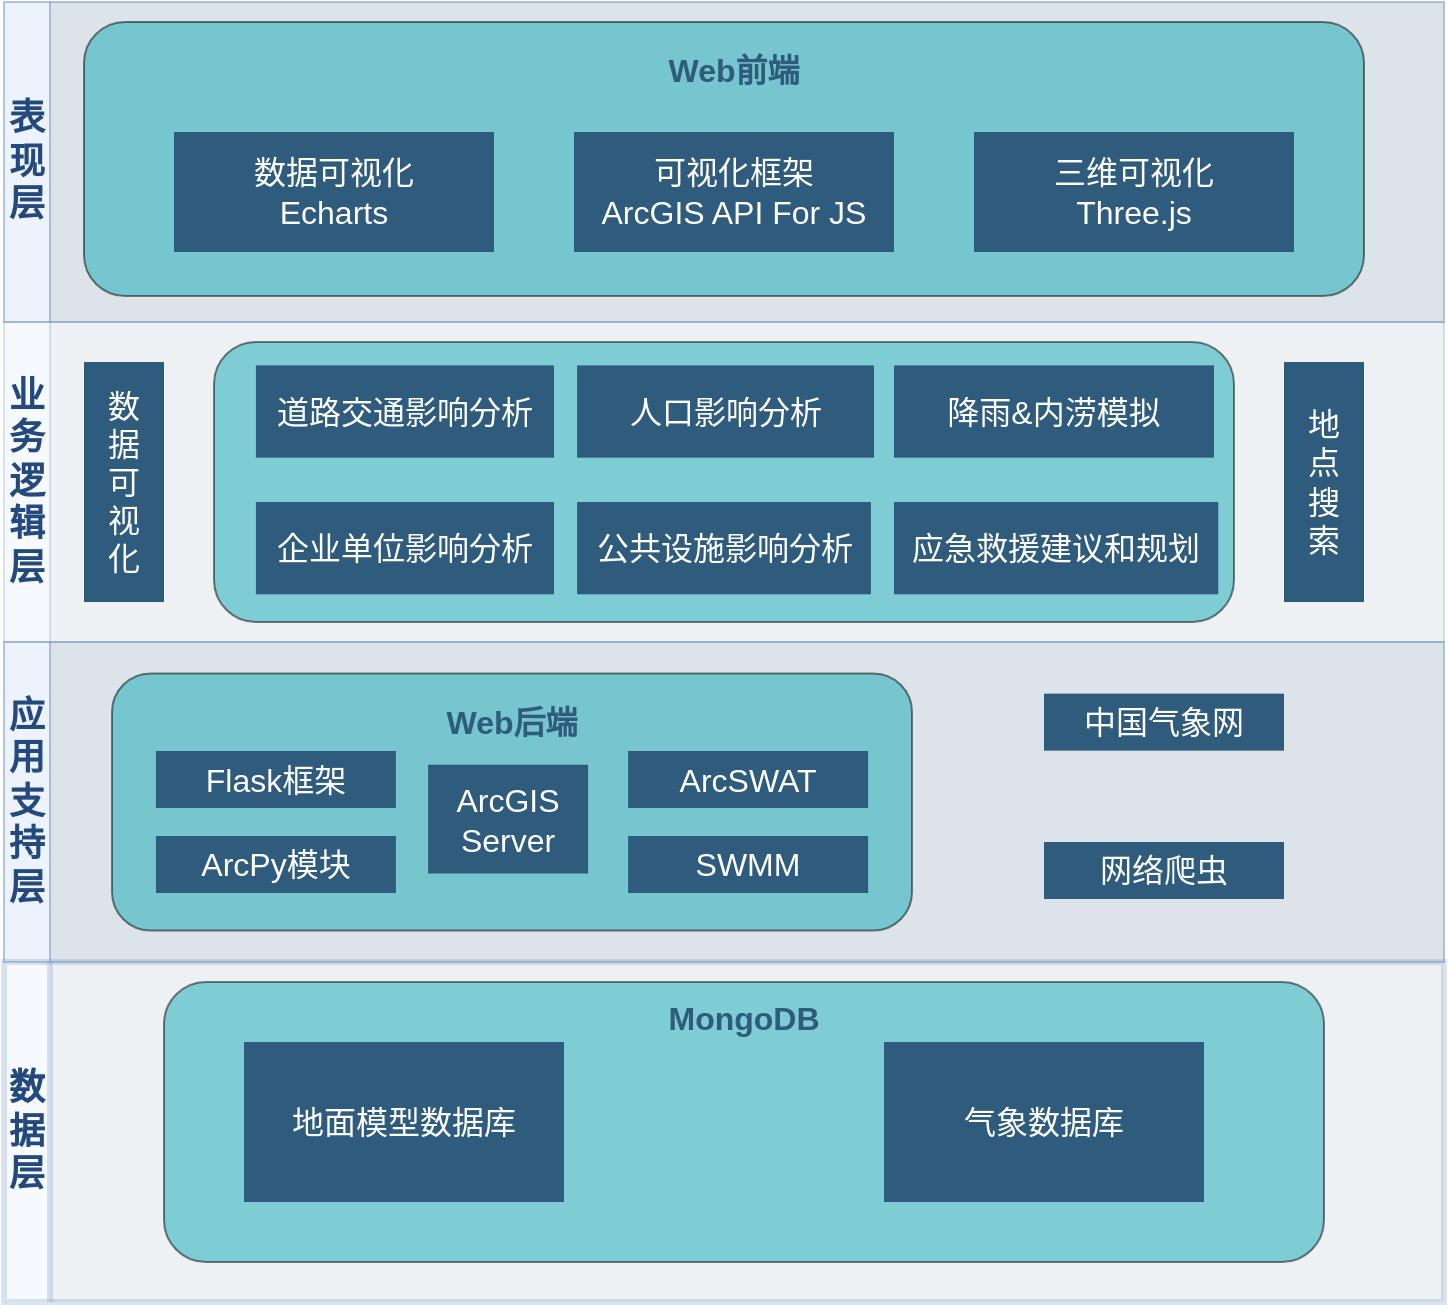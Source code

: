 <mxfile version="21.2.1" type="github">
  <diagram id="07fea595-8f29-1299-0266-81d95cde20df" name="Page-1">
    <mxGraphModel dx="1050" dy="549" grid="1" gridSize="10" guides="1" tooltips="1" connect="1" arrows="1" fold="1" page="1" pageScale="1" pageWidth="1169" pageHeight="827" background="#ffffff" math="0" shadow="0">
      <root>
        <mxCell id="0" />
        <mxCell id="1" parent="0" />
        <mxCell id="Hs9g675CFd-XTrQ7votx-217" value="&lt;font color=&quot;#23497d&quot; style=&quot;font-size: 18px;&quot;&gt;业务逻辑层&lt;/font&gt;" style="swimlane;whiteSpace=wrap;fillColor=#dae8fc;swimlaneFillColor=#BAC8D3;fontFamily=Tahoma;html=1;strokeColor=#6c8ebf;opacity=25;startSize=23;fontSize=18;swimlaneLine=1;direction=north;" vertex="1" parent="1">
          <mxGeometry x="80" y="680" width="720" height="160" as="geometry">
            <mxRectangle x="20" y="20" width="80" height="23" as="alternateBounds" />
          </mxGeometry>
        </mxCell>
        <mxCell id="Hs9g675CFd-XTrQ7votx-218" value="地点搜索" style="whiteSpace=wrap;shadow=0;fontColor=#FFFFFF;fontFamily=Helvetica;fontStyle=0;html=1;fontSize=16;plain-purple;strokeColor=none;fillColor=#2f5b7c;gradientColor=none;spacing=6;verticalAlign=middle;direction=south;" vertex="1" parent="Hs9g675CFd-XTrQ7votx-217">
          <mxGeometry x="640" y="20" width="40" height="120" as="geometry" />
        </mxCell>
        <mxCell id="Hs9g675CFd-XTrQ7votx-219" value="数据可视化" style="whiteSpace=wrap;shadow=0;fontColor=#FFFFFF;fontFamily=Helvetica;fontStyle=0;html=1;fontSize=16;plain-purple;strokeColor=none;fillColor=#2f5b7c;gradientColor=none;spacing=6;verticalAlign=middle;direction=south;horizontal=1;" vertex="1" parent="Hs9g675CFd-XTrQ7votx-217">
          <mxGeometry x="40" y="20" width="40" height="120" as="geometry" />
        </mxCell>
        <mxCell id="Hs9g675CFd-XTrQ7votx-220" value="" style="group" vertex="1" connectable="0" parent="Hs9g675CFd-XTrQ7votx-217">
          <mxGeometry x="105" y="10" width="510" height="140" as="geometry" />
        </mxCell>
        <mxCell id="Hs9g675CFd-XTrQ7votx-221" value="" style="rounded=1;whiteSpace=wrap;html=1;fillColor=#12AAB5;opacity=50;" vertex="1" parent="Hs9g675CFd-XTrQ7votx-220">
          <mxGeometry width="510.0" height="140" as="geometry" />
        </mxCell>
        <mxCell id="Hs9g675CFd-XTrQ7votx-222" value="企业单位影响分析" style="whiteSpace=wrap;shadow=0;fontColor=#FFFFFF;fontFamily=Helvetica;fontStyle=0;html=1;fontSize=16;plain-purple;strokeColor=none;fillColor=#2f5b7c;gradientColor=none;spacing=6;verticalAlign=middle;" vertex="1" parent="Hs9g675CFd-XTrQ7votx-220">
          <mxGeometry x="20.95" y="80" width="149.05" height="46.14" as="geometry" />
        </mxCell>
        <mxCell id="Hs9g675CFd-XTrQ7votx-223" value="公共设施影响分析" style="whiteSpace=wrap;shadow=0;fontColor=#FFFFFF;fontFamily=Helvetica;fontStyle=0;html=1;fontSize=16;plain-purple;strokeColor=none;fillColor=#2f5b7c;gradientColor=none;spacing=6;verticalAlign=middle;" vertex="1" parent="Hs9g675CFd-XTrQ7votx-220">
          <mxGeometry x="181.55" y="80" width="146.9" height="46.14" as="geometry" />
        </mxCell>
        <mxCell id="Hs9g675CFd-XTrQ7votx-224" value="应急救援建议和规划" style="whiteSpace=wrap;shadow=0;fontColor=#FFFFFF;fontFamily=Helvetica;fontStyle=0;html=1;fontSize=16;plain-purple;strokeColor=none;fillColor=#2f5b7c;gradientColor=none;spacing=6;verticalAlign=middle;" vertex="1" parent="Hs9g675CFd-XTrQ7votx-220">
          <mxGeometry x="340" y="80" width="162.13" height="46.14" as="geometry" />
        </mxCell>
        <mxCell id="Hs9g675CFd-XTrQ7votx-225" value="降雨&amp;amp;内涝模拟" style="whiteSpace=wrap;shadow=0;fontColor=#FFFFFF;fontFamily=Helvetica;fontStyle=0;html=1;fontSize=16;plain-purple;strokeColor=none;fillColor=#2f5b7c;gradientColor=none;spacing=6;verticalAlign=middle;" vertex="1" parent="Hs9g675CFd-XTrQ7votx-220">
          <mxGeometry x="340" y="11.7" width="160" height="46.14" as="geometry" />
        </mxCell>
        <mxCell id="Hs9g675CFd-XTrQ7votx-226" value="人口影响分析" style="whiteSpace=wrap;shadow=0;fontColor=#FFFFFF;fontFamily=Helvetica;fontStyle=0;html=1;fontSize=16;plain-purple;strokeColor=none;fillColor=#2f5b7c;gradientColor=none;spacing=6;verticalAlign=middle;" vertex="1" parent="Hs9g675CFd-XTrQ7votx-220">
          <mxGeometry x="181.55" y="11.7" width="148.45" height="46.14" as="geometry" />
        </mxCell>
        <mxCell id="Hs9g675CFd-XTrQ7votx-227" value="道路交通影响分析" style="whiteSpace=wrap;shadow=0;fontColor=#FFFFFF;fontFamily=Helvetica;fontStyle=0;html=1;fontSize=16;plain-purple;strokeColor=none;fillColor=#2f5b7c;gradientColor=none;spacing=6;verticalAlign=middle;" vertex="1" parent="Hs9g675CFd-XTrQ7votx-220">
          <mxGeometry x="20.95" y="11.69" width="149.05" height="46.14" as="geometry" />
        </mxCell>
        <mxCell id="Hs9g675CFd-XTrQ7votx-228" value="&lt;font color=&quot;#23497d&quot; style=&quot;font-size: 18px;&quot;&gt;表现层&lt;/font&gt;" style="swimlane;whiteSpace=wrap;fillColor=#dae8fc;swimlaneFillColor=#BAC8D3;fontFamily=Tahoma;html=1;strokeColor=#6c8ebf;opacity=50;fontSize=18;swimlaneLine=1;direction=north;container=0;" vertex="1" parent="1">
          <mxGeometry x="80" y="520" width="720" height="160" as="geometry">
            <mxRectangle x="20" y="20" width="80" height="23" as="alternateBounds" />
          </mxGeometry>
        </mxCell>
        <mxCell id="Hs9g675CFd-XTrQ7votx-229" value="" style="rounded=1;whiteSpace=wrap;html=1;fillColor=#12AAB5;opacity=50;" vertex="1" parent="Hs9g675CFd-XTrQ7votx-228">
          <mxGeometry x="40" y="10" width="640" height="137" as="geometry" />
        </mxCell>
        <mxCell id="Hs9g675CFd-XTrQ7votx-230" value="数据可视化&lt;br style=&quot;font-size: 16px;&quot;&gt;Echarts" style="whiteSpace=wrap;strokeColor=none;fillColor=#2f5b7c;shadow=0;fontColor=#FFFFFF;fontFamily=Helvetica;fontStyle=0;html=1;fontSize=16;spacing=6;verticalAlign=middle;" vertex="1" parent="Hs9g675CFd-XTrQ7votx-228">
          <mxGeometry x="85" y="65" width="160" height="60" as="geometry" />
        </mxCell>
        <mxCell id="Hs9g675CFd-XTrQ7votx-231" value="可视化框架&lt;br style=&quot;font-size: 16px;&quot;&gt;ArcGIS API For JS" style="whiteSpace=wrap;shadow=0;fontColor=#FFFFFF;fontFamily=Helvetica;fontStyle=0;html=1;fontSize=16;plain-purple;strokeColor=none;fillColor=#2f5b7c;gradientColor=none;spacing=6;verticalAlign=middle;" vertex="1" parent="Hs9g675CFd-XTrQ7votx-228">
          <mxGeometry x="285" y="65" width="160" height="60" as="geometry" />
        </mxCell>
        <mxCell id="Hs9g675CFd-XTrQ7votx-232" value="&lt;h3 style=&quot;font-size: 16px;&quot;&gt;Web前端&lt;/h3&gt;" style="rounded=0;whiteSpace=wrap;html=1;fillColor=none;strokeColor=none;fontColor=#2F5B7C;fontSize=16;" vertex="1" parent="Hs9g675CFd-XTrQ7votx-228">
          <mxGeometry x="305" y="20" width="120" height="28.5" as="geometry" />
        </mxCell>
        <mxCell id="Hs9g675CFd-XTrQ7votx-233" value="三维可视化&lt;br style=&quot;font-size: 16px;&quot;&gt;Three.js" style="whiteSpace=wrap;strokeColor=none;fillColor=#2f5b7c;shadow=0;fontColor=#FFFFFF;fontFamily=Helvetica;fontStyle=0;html=1;fontSize=16;spacing=6;verticalAlign=middle;" vertex="1" parent="Hs9g675CFd-XTrQ7votx-228">
          <mxGeometry x="485" y="65" width="160" height="60" as="geometry" />
        </mxCell>
        <mxCell id="Hs9g675CFd-XTrQ7votx-234" value="&lt;font color=&quot;#23497d&quot; style=&quot;font-size: 18px;&quot;&gt;应用支持层&lt;/font&gt;" style="swimlane;whiteSpace=wrap;fillColor=#dae8fc;swimlaneFillColor=#BAC8D3;fontFamily=Tahoma;html=1;strokeColor=#6c8ebf;opacity=50;fontSize=18;swimlaneLine=1;direction=north;" vertex="1" parent="1">
          <mxGeometry x="80" y="840" width="720" height="160" as="geometry">
            <mxRectangle x="20" y="20" width="80" height="23" as="alternateBounds" />
          </mxGeometry>
        </mxCell>
        <mxCell id="Hs9g675CFd-XTrQ7votx-235" value="" style="group" vertex="1" connectable="0" parent="Hs9g675CFd-XTrQ7votx-234">
          <mxGeometry x="40" y="15.75" width="574" height="128.5" as="geometry" />
        </mxCell>
        <mxCell id="Hs9g675CFd-XTrQ7votx-236" value="" style="group" vertex="1" connectable="0" parent="Hs9g675CFd-XTrQ7votx-235">
          <mxGeometry x="14" width="400.0" height="128.5" as="geometry" />
        </mxCell>
        <mxCell id="Hs9g675CFd-XTrQ7votx-237" value="" style="rounded=1;whiteSpace=wrap;html=1;fillColor=#12AAB5;opacity=50;" vertex="1" parent="Hs9g675CFd-XTrQ7votx-236">
          <mxGeometry width="400.0" height="128.5" as="geometry" />
        </mxCell>
        <mxCell id="Hs9g675CFd-XTrQ7votx-238" value="&lt;h3 style=&quot;font-size: 16px;&quot;&gt;Web后端&lt;/h3&gt;" style="rounded=0;whiteSpace=wrap;html=1;fillColor=none;strokeColor=none;fontColor=#2F5B7C;fontSize=16;" vertex="1" parent="Hs9g675CFd-XTrQ7votx-236">
          <mxGeometry x="33.91" y="10.063" width="332.18" height="28.68" as="geometry" />
        </mxCell>
        <mxCell id="Hs9g675CFd-XTrQ7votx-239" value="Flask框架" style="whiteSpace=wrap;shadow=0;fontColor=#FFFFFF;fontFamily=Helvetica;fontStyle=0;html=1;fontSize=16;plain-purple;strokeColor=none;fillColor=#2f5b7c;gradientColor=none;spacing=6;verticalAlign=middle;" vertex="1" parent="Hs9g675CFd-XTrQ7votx-236">
          <mxGeometry x="21.96" y="38.74" width="120" height="28.5" as="geometry" />
        </mxCell>
        <mxCell id="Hs9g675CFd-XTrQ7votx-240" value="ArcPy模块" style="whiteSpace=wrap;shadow=0;fontColor=#FFFFFF;fontFamily=Helvetica;fontStyle=0;html=1;fontSize=16;plain-purple;strokeColor=none;fillColor=#2f5b7c;gradientColor=none;spacing=6;verticalAlign=middle;" vertex="1" parent="Hs9g675CFd-XTrQ7votx-236">
          <mxGeometry x="21.96" y="81.26" width="120" height="28.5" as="geometry" />
        </mxCell>
        <mxCell id="Hs9g675CFd-XTrQ7votx-241" value="ArcSWAT" style="whiteSpace=wrap;shadow=0;fontColor=#FFFFFF;fontFamily=Helvetica;fontStyle=0;html=1;fontSize=16;plain-purple;strokeColor=none;fillColor=#2f5b7c;gradientColor=none;spacing=6;verticalAlign=middle;" vertex="1" parent="Hs9g675CFd-XTrQ7votx-236">
          <mxGeometry x="258.05" y="38.74" width="120" height="28.5" as="geometry" />
        </mxCell>
        <mxCell id="Hs9g675CFd-XTrQ7votx-242" value="SWMM" style="whiteSpace=wrap;shadow=0;fontColor=#FFFFFF;fontFamily=Helvetica;fontStyle=0;html=1;fontSize=16;plain-purple;strokeColor=none;fillColor=#2f5b7c;gradientColor=none;spacing=6;verticalAlign=middle;" vertex="1" parent="Hs9g675CFd-XTrQ7votx-236">
          <mxGeometry x="258.05" y="81.26" width="120" height="28.5" as="geometry" />
        </mxCell>
        <mxCell id="Hs9g675CFd-XTrQ7votx-243" value="ArcGIS Server" style="whiteSpace=wrap;shadow=0;fontColor=#FFFFFF;fontFamily=Helvetica;fontStyle=0;html=1;fontSize=16;plain-purple;strokeColor=none;fillColor=#2f5b7c;gradientColor=none;spacing=6;verticalAlign=middle;" vertex="1" parent="Hs9g675CFd-XTrQ7votx-236">
          <mxGeometry x="158.05" y="45.62" width="80" height="54.38" as="geometry" />
        </mxCell>
        <mxCell id="Hs9g675CFd-XTrQ7votx-244" value="中国气象网" style="whiteSpace=wrap;shadow=0;fontColor=#FFFFFF;fontFamily=Helvetica;fontStyle=0;html=1;fontSize=16;plain-purple;strokeColor=none;fillColor=#2f5b7c;gradientColor=none;spacing=6;verticalAlign=middle;" vertex="1" parent="Hs9g675CFd-XTrQ7votx-234">
          <mxGeometry x="520" y="25.81" width="120" height="28.5" as="geometry" />
        </mxCell>
        <mxCell id="Hs9g675CFd-XTrQ7votx-245" value="网络爬虫" style="whiteSpace=wrap;shadow=0;fontColor=#FFFFFF;fontFamily=Helvetica;fontStyle=0;html=1;fontSize=16;plain-purple;strokeColor=none;fillColor=#2f5b7c;gradientColor=none;spacing=6;verticalAlign=middle;" vertex="1" parent="Hs9g675CFd-XTrQ7votx-234">
          <mxGeometry x="520" y="100" width="120" height="28.5" as="geometry" />
        </mxCell>
        <mxCell id="Hs9g675CFd-XTrQ7votx-246" value="&lt;font color=&quot;#23497d&quot; style=&quot;font-size: 18px;&quot;&gt;数据层&lt;/font&gt;" style="swimlane;whiteSpace=wrap;fillColor=#dae8fc;swimlaneFillColor=#BAC8D3;fontFamily=Tahoma;html=1;strokeColor=#6c8ebf;opacity=25;fontSize=18;swimlaneLine=1;strokeWidth=3;direction=north;" vertex="1" parent="1">
          <mxGeometry x="80" y="1000" width="720" height="170" as="geometry">
            <mxRectangle x="20" y="20" width="80" height="23" as="alternateBounds" />
          </mxGeometry>
        </mxCell>
        <mxCell id="Hs9g675CFd-XTrQ7votx-247" value="" style="group" vertex="1" connectable="0" parent="Hs9g675CFd-XTrQ7votx-246">
          <mxGeometry x="80" y="10" width="580" height="140" as="geometry" />
        </mxCell>
        <mxCell id="Hs9g675CFd-XTrQ7votx-248" value="" style="rounded=1;whiteSpace=wrap;html=1;fillColor=#12AAB5;opacity=50;" vertex="1" parent="Hs9g675CFd-XTrQ7votx-247">
          <mxGeometry width="580" height="140" as="geometry" />
        </mxCell>
        <mxCell id="Hs9g675CFd-XTrQ7votx-249" value="&lt;h3 style=&quot;font-size: 16px;&quot;&gt;MongoDB&lt;/h3&gt;" style="rounded=0;whiteSpace=wrap;html=1;fillColor=none;strokeColor=none;fontColor=#2F5B7C;fontSize=16;" vertex="1" parent="Hs9g675CFd-XTrQ7votx-247">
          <mxGeometry x="49.166" y="10" width="481.661" height="15.96" as="geometry" />
        </mxCell>
        <mxCell id="Hs9g675CFd-XTrQ7votx-250" value="地面模型数据库" style="whiteSpace=wrap;strokeColor=none;fillColor=#2f5b7c;shadow=0;fontColor=#FFFFFF;fontFamily=Helvetica;fontStyle=0;html=1;fontSize=16;spacing=6;verticalAlign=middle;" vertex="1" parent="Hs9g675CFd-XTrQ7votx-247">
          <mxGeometry x="40" y="30" width="160" height="80" as="geometry" />
        </mxCell>
        <mxCell id="Hs9g675CFd-XTrQ7votx-251" value="气象数据库" style="whiteSpace=wrap;strokeColor=none;fillColor=#2f5b7c;shadow=0;fontColor=#FFFFFF;fontFamily=Helvetica;fontStyle=0;html=1;fontSize=16;spacing=6;verticalAlign=middle;" vertex="1" parent="Hs9g675CFd-XTrQ7votx-247">
          <mxGeometry x="360" y="30" width="160" height="80" as="geometry" />
        </mxCell>
      </root>
    </mxGraphModel>
  </diagram>
</mxfile>
